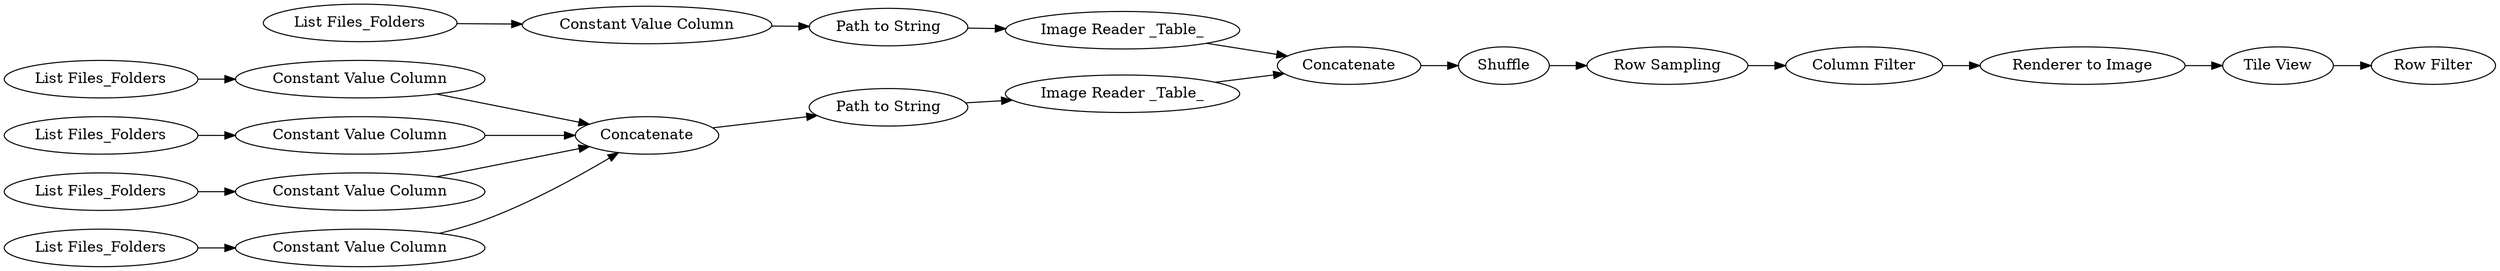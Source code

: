 digraph {
	7 [label="List Files_Folders"]
	9 [label="Image Reader _Table_"]
	10 [label="Path to String"]
	11 [label="List Files_Folders"]
	12 [label="List Files_Folders"]
	13 [label="List Files_Folders"]
	14 [label="List Files_Folders"]
	15 [label=Concatenate]
	16 [label="Constant Value Column"]
	17 [label="Constant Value Column"]
	18 [label="Constant Value Column"]
	19 [label="Constant Value Column"]
	21 [label="Path to String"]
	22 [label="Image Reader _Table_"]
	24 [label=Concatenate]
	26 [label="Row Sampling"]
	28 [label="Renderer to Image"]
	29 [label="Tile View"]
	31 [label="Row Filter"]
	33 [label="Constant Value Column"]
	34 [label="Column Filter"]
	35 [label=Shuffle]
	7 -> 33
	9 -> 24
	10 -> 9
	11 -> 16
	12 -> 17
	13 -> 18
	14 -> 19
	15 -> 21
	16 -> 15
	17 -> 15
	18 -> 15
	19 -> 15
	21 -> 22
	22 -> 24
	24 -> 35
	26 -> 34
	28 -> 29
	29 -> 31
	33 -> 10
	34 -> 28
	35 -> 26
	rankdir=LR
}
